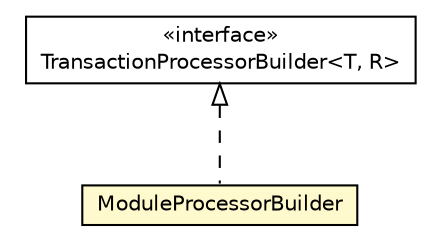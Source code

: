 #!/usr/local/bin/dot
#
# Class diagram 
# Generated by UMLGraph version 5.1 (http://www.umlgraph.org/)
#

digraph G {
	edge [fontname="Helvetica",fontsize=10,labelfontname="Helvetica",labelfontsize=10];
	node [fontname="Helvetica",fontsize=10,shape=plaintext];
	nodesep=0.25;
	ranksep=0.5;
	// org.androidtransfuse.processor.ModuleProcessorBuilder
	c89743 [label=<<table title="org.androidtransfuse.processor.ModuleProcessorBuilder" border="0" cellborder="1" cellspacing="0" cellpadding="2" port="p" bgcolor="lemonChiffon" href="./ModuleProcessorBuilder.html">
		<tr><td><table border="0" cellspacing="0" cellpadding="1">
<tr><td align="center" balign="center"> ModuleProcessorBuilder </td></tr>
		</table></td></tr>
		</table>>, fontname="Helvetica", fontcolor="black", fontsize=10.0];
	// org.androidtransfuse.processor.TransactionProcessorBuilder<T, R>
	c89744 [label=<<table title="org.androidtransfuse.processor.TransactionProcessorBuilder" border="0" cellborder="1" cellspacing="0" cellpadding="2" port="p" href="./TransactionProcessorBuilder.html">
		<tr><td><table border="0" cellspacing="0" cellpadding="1">
<tr><td align="center" balign="center"> &#171;interface&#187; </td></tr>
<tr><td align="center" balign="center"> TransactionProcessorBuilder&lt;T, R&gt; </td></tr>
		</table></td></tr>
		</table>>, fontname="Helvetica", fontcolor="black", fontsize=10.0];
	//org.androidtransfuse.processor.ModuleProcessorBuilder implements org.androidtransfuse.processor.TransactionProcessorBuilder<T, R>
	c89744:p -> c89743:p [dir=back,arrowtail=empty,style=dashed];
}

